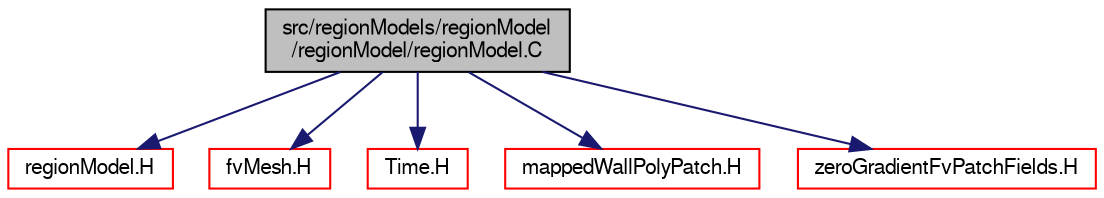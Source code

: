 digraph "src/regionModels/regionModel/regionModel/regionModel.C"
{
  bgcolor="transparent";
  edge [fontname="FreeSans",fontsize="10",labelfontname="FreeSans",labelfontsize="10"];
  node [fontname="FreeSans",fontsize="10",shape=record];
  Node0 [label="src/regionModels/regionModel\l/regionModel/regionModel.C",height=0.2,width=0.4,color="black", fillcolor="grey75", style="filled", fontcolor="black"];
  Node0 -> Node1 [color="midnightblue",fontsize="10",style="solid",fontname="FreeSans"];
  Node1 [label="regionModel.H",height=0.2,width=0.4,color="red",URL="$a14087.html"];
  Node0 -> Node186 [color="midnightblue",fontsize="10",style="solid",fontname="FreeSans"];
  Node186 [label="fvMesh.H",height=0.2,width=0.4,color="red",URL="$a03533.html"];
  Node0 -> Node326 [color="midnightblue",fontsize="10",style="solid",fontname="FreeSans"];
  Node326 [label="Time.H",height=0.2,width=0.4,color="red",URL="$a09311.html"];
  Node0 -> Node345 [color="midnightblue",fontsize="10",style="solid",fontname="FreeSans"];
  Node345 [label="mappedWallPolyPatch.H",height=0.2,width=0.4,color="red",URL="$a07619.html"];
  Node0 -> Node347 [color="midnightblue",fontsize="10",style="solid",fontname="FreeSans"];
  Node347 [label="zeroGradientFvPatchFields.H",height=0.2,width=0.4,color="red",URL="$a01547.html"];
}
